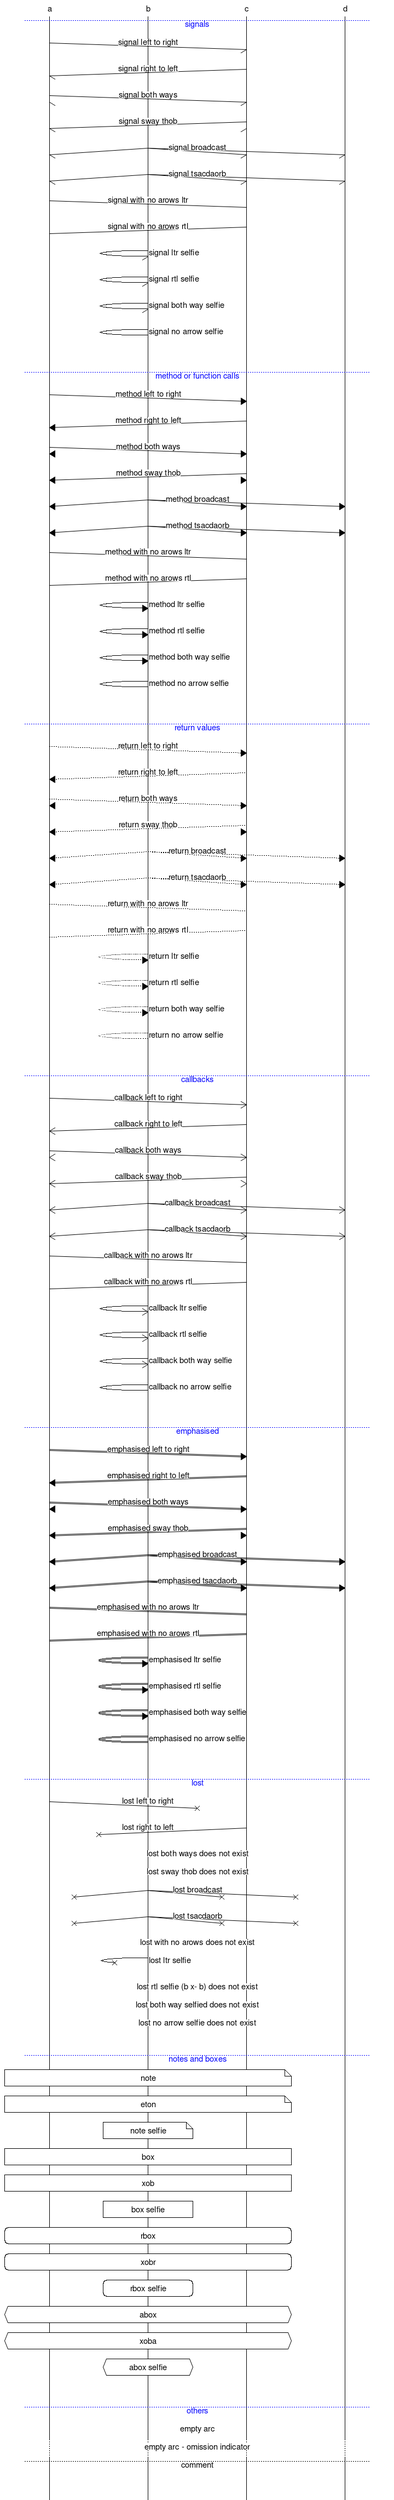 # test01 - all possible arcs
msc {
  # options
  hscale="1.2" ,arcgradient="12";
a,b,c,d;


--- [label="signals", linecolor="blue", textcolor="blue"];
a->c[label="signal left to right"];
c->a[label="signal right to left"];
a<->c[label="signal both ways"];
c<->a[label="signal sway thob"];
b->*[label="signal broadcast"];
*<-b[label="signal tsacdaorb"];
a--c[label="signal with no arows ltr"];
c--a[label="signal with no arows rtl"];
b->b[label="signal ltr selfie"];
b<-b[label="signal rtl selfie"];
b<->b[label="signal both way selfie"];
b--b[label="signal no arrow selfie"];

|||;
--- [label="method or function calls", linecolor="blue", textcolor="blue"];
a=>c[label="method left to right"];
c=>a[label="method right to left"];
a<=>c[label="method both ways"];
c<=>a[label="method sway thob"];
b=>*[label="method broadcast"];
*<=b[label="method tsacdaorb"];
a==c[label="method with no arows ltr"];
c==a[label="method with no arows rtl"];
b=>b[label="method ltr selfie"];
b<=b[label="method rtl selfie"];
b<=>b[label="method both way selfie"];
b==b[label="method no arrow selfie"];

|||;
--- [label="return values", linecolor="blue", textcolor="blue"];
a>>c[label="return left to right"];
c>>a[label="return right to left"];
a<<>>c[label="return both ways"];
c<<>>a[label="return sway thob"];
b>>*[label="return broadcast"];
*<<b[label="return tsacdaorb"];
a..c[label="return with no arows ltr"];
c..a[label="return with no arows rtl"];
b>>b[label="return ltr selfie"];
b<<b[label="return rtl selfie"];
b<<>>b[label="return both way selfie"];
b..b[label="return no arrow selfie"];

|||;
--- [label="callbacks", linecolor="blue", textcolor="blue"];
a=>>c[label="callback left to right"];
c=>>a[label="callback right to left"];
a<<=>>c[label="callback both ways"];
c<<=>>a[label="callback sway thob"];
b=>>*[label="callback broadcast"];
*<<=b[label="callback tsacdaorb"];
a==c[label="callback with no arows ltr"];
c==a[label="callback with no arows rtl"];
b=>>b[label="callback ltr selfie"];
b<<=b[label="callback rtl selfie"];
b<<=>>b[label="callback both way selfie"];
b==b[label="callback no arrow selfie"];

|||;
--- [label="emphasised", linecolor="blue", textcolor="blue"];
a:>c[label="emphasised left to right"];
c:>a[label="emphasised right to left"];
a<:>c[label="emphasised both ways"];
c<:>a[label="emphasised sway thob"];
b:>*[label="emphasised broadcast"];
*<:b[label="emphasised tsacdaorb"];
a::c[label="emphasised with no arows ltr"];
c::a[label="emphasised with no arows rtl"];
b:>b[label="emphasised ltr selfie"];
b<:b[label="emphasised rtl selfie"];
b<:>b[label="emphasised both way selfie"];
b::b[label="emphasised no arrow selfie"];

|||;
--- [label="lost", linecolor="blue", textcolor="blue"];
a-xc[label="lost left to right"];
c-xa[label="lost right to left"];
|||[label="lost both ways does not exist"];
|||[label="lost sway thob does not exist"];
b-x*[label="lost broadcast"];
*x-b[label="lost tsacdaorb"];
|||[label="lost with no arows does not exist"];
b-xb[label="lost ltr selfie"];
|||[label="lost rtl selfie (b x- b) does not exist"];
|||[label="lost both way selfied does not exist"];
|||[label="lost no arrow selfie does not exist"];

|||;
--- [label="notes and boxes", linecolor="blue", textcolor="blue"];
a note c [label="note"];
c note a [label="eton"];
b note b [label="note selfie"];
a box c [label="box"];
c box a [label="xob"];
b box b [label="box selfie"];
a rbox c [label="rbox"];
c rbox a [label="xobr"];
b rbox b [label="rbox selfie"];
a abox c [label="abox"];
c abox a [label="xoba"];
b abox b [label="abox selfie"];

|||;
---[label="others", linecolor="blue", textcolor="blue"];
|||[label="empty arc"];
...[label="empty arc - omission indicator"];
---[label="comment"];

|||;
}
